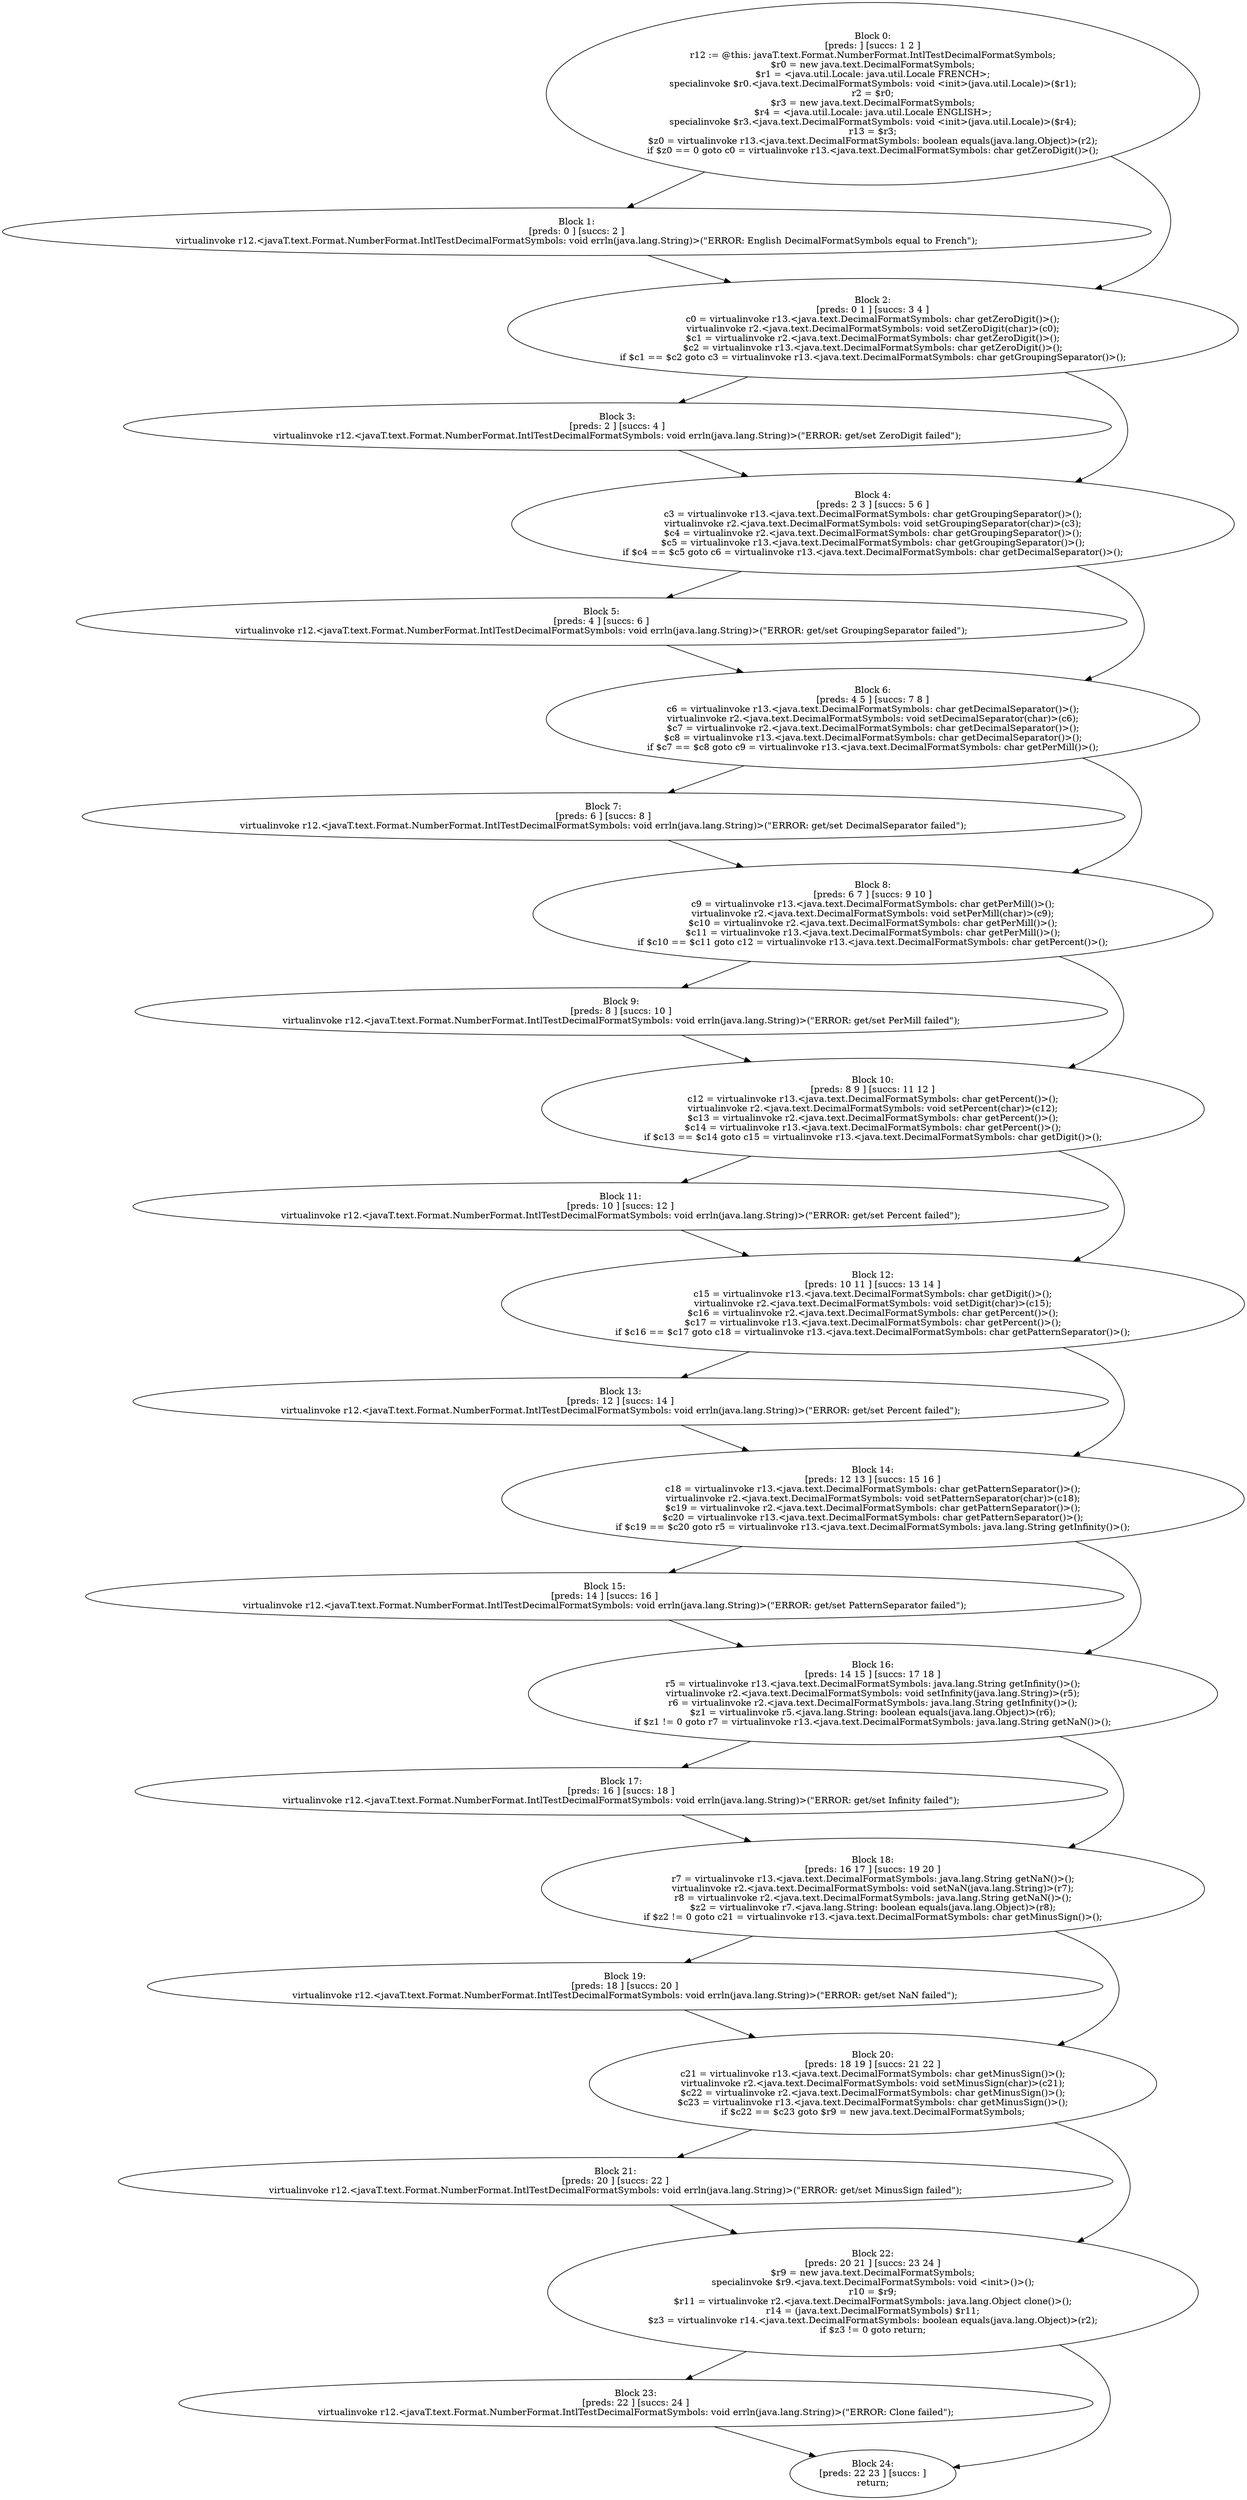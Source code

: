 digraph "unitGraph" {
    "Block 0:
[preds: ] [succs: 1 2 ]
r12 := @this: javaT.text.Format.NumberFormat.IntlTestDecimalFormatSymbols;
$r0 = new java.text.DecimalFormatSymbols;
$r1 = <java.util.Locale: java.util.Locale FRENCH>;
specialinvoke $r0.<java.text.DecimalFormatSymbols: void <init>(java.util.Locale)>($r1);
r2 = $r0;
$r3 = new java.text.DecimalFormatSymbols;
$r4 = <java.util.Locale: java.util.Locale ENGLISH>;
specialinvoke $r3.<java.text.DecimalFormatSymbols: void <init>(java.util.Locale)>($r4);
r13 = $r3;
$z0 = virtualinvoke r13.<java.text.DecimalFormatSymbols: boolean equals(java.lang.Object)>(r2);
if $z0 == 0 goto c0 = virtualinvoke r13.<java.text.DecimalFormatSymbols: char getZeroDigit()>();
"
    "Block 1:
[preds: 0 ] [succs: 2 ]
virtualinvoke r12.<javaT.text.Format.NumberFormat.IntlTestDecimalFormatSymbols: void errln(java.lang.String)>(\"ERROR: English DecimalFormatSymbols equal to French\");
"
    "Block 2:
[preds: 0 1 ] [succs: 3 4 ]
c0 = virtualinvoke r13.<java.text.DecimalFormatSymbols: char getZeroDigit()>();
virtualinvoke r2.<java.text.DecimalFormatSymbols: void setZeroDigit(char)>(c0);
$c1 = virtualinvoke r2.<java.text.DecimalFormatSymbols: char getZeroDigit()>();
$c2 = virtualinvoke r13.<java.text.DecimalFormatSymbols: char getZeroDigit()>();
if $c1 == $c2 goto c3 = virtualinvoke r13.<java.text.DecimalFormatSymbols: char getGroupingSeparator()>();
"
    "Block 3:
[preds: 2 ] [succs: 4 ]
virtualinvoke r12.<javaT.text.Format.NumberFormat.IntlTestDecimalFormatSymbols: void errln(java.lang.String)>(\"ERROR: get/set ZeroDigit failed\");
"
    "Block 4:
[preds: 2 3 ] [succs: 5 6 ]
c3 = virtualinvoke r13.<java.text.DecimalFormatSymbols: char getGroupingSeparator()>();
virtualinvoke r2.<java.text.DecimalFormatSymbols: void setGroupingSeparator(char)>(c3);
$c4 = virtualinvoke r2.<java.text.DecimalFormatSymbols: char getGroupingSeparator()>();
$c5 = virtualinvoke r13.<java.text.DecimalFormatSymbols: char getGroupingSeparator()>();
if $c4 == $c5 goto c6 = virtualinvoke r13.<java.text.DecimalFormatSymbols: char getDecimalSeparator()>();
"
    "Block 5:
[preds: 4 ] [succs: 6 ]
virtualinvoke r12.<javaT.text.Format.NumberFormat.IntlTestDecimalFormatSymbols: void errln(java.lang.String)>(\"ERROR: get/set GroupingSeparator failed\");
"
    "Block 6:
[preds: 4 5 ] [succs: 7 8 ]
c6 = virtualinvoke r13.<java.text.DecimalFormatSymbols: char getDecimalSeparator()>();
virtualinvoke r2.<java.text.DecimalFormatSymbols: void setDecimalSeparator(char)>(c6);
$c7 = virtualinvoke r2.<java.text.DecimalFormatSymbols: char getDecimalSeparator()>();
$c8 = virtualinvoke r13.<java.text.DecimalFormatSymbols: char getDecimalSeparator()>();
if $c7 == $c8 goto c9 = virtualinvoke r13.<java.text.DecimalFormatSymbols: char getPerMill()>();
"
    "Block 7:
[preds: 6 ] [succs: 8 ]
virtualinvoke r12.<javaT.text.Format.NumberFormat.IntlTestDecimalFormatSymbols: void errln(java.lang.String)>(\"ERROR: get/set DecimalSeparator failed\");
"
    "Block 8:
[preds: 6 7 ] [succs: 9 10 ]
c9 = virtualinvoke r13.<java.text.DecimalFormatSymbols: char getPerMill()>();
virtualinvoke r2.<java.text.DecimalFormatSymbols: void setPerMill(char)>(c9);
$c10 = virtualinvoke r2.<java.text.DecimalFormatSymbols: char getPerMill()>();
$c11 = virtualinvoke r13.<java.text.DecimalFormatSymbols: char getPerMill()>();
if $c10 == $c11 goto c12 = virtualinvoke r13.<java.text.DecimalFormatSymbols: char getPercent()>();
"
    "Block 9:
[preds: 8 ] [succs: 10 ]
virtualinvoke r12.<javaT.text.Format.NumberFormat.IntlTestDecimalFormatSymbols: void errln(java.lang.String)>(\"ERROR: get/set PerMill failed\");
"
    "Block 10:
[preds: 8 9 ] [succs: 11 12 ]
c12 = virtualinvoke r13.<java.text.DecimalFormatSymbols: char getPercent()>();
virtualinvoke r2.<java.text.DecimalFormatSymbols: void setPercent(char)>(c12);
$c13 = virtualinvoke r2.<java.text.DecimalFormatSymbols: char getPercent()>();
$c14 = virtualinvoke r13.<java.text.DecimalFormatSymbols: char getPercent()>();
if $c13 == $c14 goto c15 = virtualinvoke r13.<java.text.DecimalFormatSymbols: char getDigit()>();
"
    "Block 11:
[preds: 10 ] [succs: 12 ]
virtualinvoke r12.<javaT.text.Format.NumberFormat.IntlTestDecimalFormatSymbols: void errln(java.lang.String)>(\"ERROR: get/set Percent failed\");
"
    "Block 12:
[preds: 10 11 ] [succs: 13 14 ]
c15 = virtualinvoke r13.<java.text.DecimalFormatSymbols: char getDigit()>();
virtualinvoke r2.<java.text.DecimalFormatSymbols: void setDigit(char)>(c15);
$c16 = virtualinvoke r2.<java.text.DecimalFormatSymbols: char getPercent()>();
$c17 = virtualinvoke r13.<java.text.DecimalFormatSymbols: char getPercent()>();
if $c16 == $c17 goto c18 = virtualinvoke r13.<java.text.DecimalFormatSymbols: char getPatternSeparator()>();
"
    "Block 13:
[preds: 12 ] [succs: 14 ]
virtualinvoke r12.<javaT.text.Format.NumberFormat.IntlTestDecimalFormatSymbols: void errln(java.lang.String)>(\"ERROR: get/set Percent failed\");
"
    "Block 14:
[preds: 12 13 ] [succs: 15 16 ]
c18 = virtualinvoke r13.<java.text.DecimalFormatSymbols: char getPatternSeparator()>();
virtualinvoke r2.<java.text.DecimalFormatSymbols: void setPatternSeparator(char)>(c18);
$c19 = virtualinvoke r2.<java.text.DecimalFormatSymbols: char getPatternSeparator()>();
$c20 = virtualinvoke r13.<java.text.DecimalFormatSymbols: char getPatternSeparator()>();
if $c19 == $c20 goto r5 = virtualinvoke r13.<java.text.DecimalFormatSymbols: java.lang.String getInfinity()>();
"
    "Block 15:
[preds: 14 ] [succs: 16 ]
virtualinvoke r12.<javaT.text.Format.NumberFormat.IntlTestDecimalFormatSymbols: void errln(java.lang.String)>(\"ERROR: get/set PatternSeparator failed\");
"
    "Block 16:
[preds: 14 15 ] [succs: 17 18 ]
r5 = virtualinvoke r13.<java.text.DecimalFormatSymbols: java.lang.String getInfinity()>();
virtualinvoke r2.<java.text.DecimalFormatSymbols: void setInfinity(java.lang.String)>(r5);
r6 = virtualinvoke r2.<java.text.DecimalFormatSymbols: java.lang.String getInfinity()>();
$z1 = virtualinvoke r5.<java.lang.String: boolean equals(java.lang.Object)>(r6);
if $z1 != 0 goto r7 = virtualinvoke r13.<java.text.DecimalFormatSymbols: java.lang.String getNaN()>();
"
    "Block 17:
[preds: 16 ] [succs: 18 ]
virtualinvoke r12.<javaT.text.Format.NumberFormat.IntlTestDecimalFormatSymbols: void errln(java.lang.String)>(\"ERROR: get/set Infinity failed\");
"
    "Block 18:
[preds: 16 17 ] [succs: 19 20 ]
r7 = virtualinvoke r13.<java.text.DecimalFormatSymbols: java.lang.String getNaN()>();
virtualinvoke r2.<java.text.DecimalFormatSymbols: void setNaN(java.lang.String)>(r7);
r8 = virtualinvoke r2.<java.text.DecimalFormatSymbols: java.lang.String getNaN()>();
$z2 = virtualinvoke r7.<java.lang.String: boolean equals(java.lang.Object)>(r8);
if $z2 != 0 goto c21 = virtualinvoke r13.<java.text.DecimalFormatSymbols: char getMinusSign()>();
"
    "Block 19:
[preds: 18 ] [succs: 20 ]
virtualinvoke r12.<javaT.text.Format.NumberFormat.IntlTestDecimalFormatSymbols: void errln(java.lang.String)>(\"ERROR: get/set NaN failed\");
"
    "Block 20:
[preds: 18 19 ] [succs: 21 22 ]
c21 = virtualinvoke r13.<java.text.DecimalFormatSymbols: char getMinusSign()>();
virtualinvoke r2.<java.text.DecimalFormatSymbols: void setMinusSign(char)>(c21);
$c22 = virtualinvoke r2.<java.text.DecimalFormatSymbols: char getMinusSign()>();
$c23 = virtualinvoke r13.<java.text.DecimalFormatSymbols: char getMinusSign()>();
if $c22 == $c23 goto $r9 = new java.text.DecimalFormatSymbols;
"
    "Block 21:
[preds: 20 ] [succs: 22 ]
virtualinvoke r12.<javaT.text.Format.NumberFormat.IntlTestDecimalFormatSymbols: void errln(java.lang.String)>(\"ERROR: get/set MinusSign failed\");
"
    "Block 22:
[preds: 20 21 ] [succs: 23 24 ]
$r9 = new java.text.DecimalFormatSymbols;
specialinvoke $r9.<java.text.DecimalFormatSymbols: void <init>()>();
r10 = $r9;
$r11 = virtualinvoke r2.<java.text.DecimalFormatSymbols: java.lang.Object clone()>();
r14 = (java.text.DecimalFormatSymbols) $r11;
$z3 = virtualinvoke r14.<java.text.DecimalFormatSymbols: boolean equals(java.lang.Object)>(r2);
if $z3 != 0 goto return;
"
    "Block 23:
[preds: 22 ] [succs: 24 ]
virtualinvoke r12.<javaT.text.Format.NumberFormat.IntlTestDecimalFormatSymbols: void errln(java.lang.String)>(\"ERROR: Clone failed\");
"
    "Block 24:
[preds: 22 23 ] [succs: ]
return;
"
    "Block 0:
[preds: ] [succs: 1 2 ]
r12 := @this: javaT.text.Format.NumberFormat.IntlTestDecimalFormatSymbols;
$r0 = new java.text.DecimalFormatSymbols;
$r1 = <java.util.Locale: java.util.Locale FRENCH>;
specialinvoke $r0.<java.text.DecimalFormatSymbols: void <init>(java.util.Locale)>($r1);
r2 = $r0;
$r3 = new java.text.DecimalFormatSymbols;
$r4 = <java.util.Locale: java.util.Locale ENGLISH>;
specialinvoke $r3.<java.text.DecimalFormatSymbols: void <init>(java.util.Locale)>($r4);
r13 = $r3;
$z0 = virtualinvoke r13.<java.text.DecimalFormatSymbols: boolean equals(java.lang.Object)>(r2);
if $z0 == 0 goto c0 = virtualinvoke r13.<java.text.DecimalFormatSymbols: char getZeroDigit()>();
"->"Block 1:
[preds: 0 ] [succs: 2 ]
virtualinvoke r12.<javaT.text.Format.NumberFormat.IntlTestDecimalFormatSymbols: void errln(java.lang.String)>(\"ERROR: English DecimalFormatSymbols equal to French\");
";
    "Block 0:
[preds: ] [succs: 1 2 ]
r12 := @this: javaT.text.Format.NumberFormat.IntlTestDecimalFormatSymbols;
$r0 = new java.text.DecimalFormatSymbols;
$r1 = <java.util.Locale: java.util.Locale FRENCH>;
specialinvoke $r0.<java.text.DecimalFormatSymbols: void <init>(java.util.Locale)>($r1);
r2 = $r0;
$r3 = new java.text.DecimalFormatSymbols;
$r4 = <java.util.Locale: java.util.Locale ENGLISH>;
specialinvoke $r3.<java.text.DecimalFormatSymbols: void <init>(java.util.Locale)>($r4);
r13 = $r3;
$z0 = virtualinvoke r13.<java.text.DecimalFormatSymbols: boolean equals(java.lang.Object)>(r2);
if $z0 == 0 goto c0 = virtualinvoke r13.<java.text.DecimalFormatSymbols: char getZeroDigit()>();
"->"Block 2:
[preds: 0 1 ] [succs: 3 4 ]
c0 = virtualinvoke r13.<java.text.DecimalFormatSymbols: char getZeroDigit()>();
virtualinvoke r2.<java.text.DecimalFormatSymbols: void setZeroDigit(char)>(c0);
$c1 = virtualinvoke r2.<java.text.DecimalFormatSymbols: char getZeroDigit()>();
$c2 = virtualinvoke r13.<java.text.DecimalFormatSymbols: char getZeroDigit()>();
if $c1 == $c2 goto c3 = virtualinvoke r13.<java.text.DecimalFormatSymbols: char getGroupingSeparator()>();
";
    "Block 1:
[preds: 0 ] [succs: 2 ]
virtualinvoke r12.<javaT.text.Format.NumberFormat.IntlTestDecimalFormatSymbols: void errln(java.lang.String)>(\"ERROR: English DecimalFormatSymbols equal to French\");
"->"Block 2:
[preds: 0 1 ] [succs: 3 4 ]
c0 = virtualinvoke r13.<java.text.DecimalFormatSymbols: char getZeroDigit()>();
virtualinvoke r2.<java.text.DecimalFormatSymbols: void setZeroDigit(char)>(c0);
$c1 = virtualinvoke r2.<java.text.DecimalFormatSymbols: char getZeroDigit()>();
$c2 = virtualinvoke r13.<java.text.DecimalFormatSymbols: char getZeroDigit()>();
if $c1 == $c2 goto c3 = virtualinvoke r13.<java.text.DecimalFormatSymbols: char getGroupingSeparator()>();
";
    "Block 2:
[preds: 0 1 ] [succs: 3 4 ]
c0 = virtualinvoke r13.<java.text.DecimalFormatSymbols: char getZeroDigit()>();
virtualinvoke r2.<java.text.DecimalFormatSymbols: void setZeroDigit(char)>(c0);
$c1 = virtualinvoke r2.<java.text.DecimalFormatSymbols: char getZeroDigit()>();
$c2 = virtualinvoke r13.<java.text.DecimalFormatSymbols: char getZeroDigit()>();
if $c1 == $c2 goto c3 = virtualinvoke r13.<java.text.DecimalFormatSymbols: char getGroupingSeparator()>();
"->"Block 3:
[preds: 2 ] [succs: 4 ]
virtualinvoke r12.<javaT.text.Format.NumberFormat.IntlTestDecimalFormatSymbols: void errln(java.lang.String)>(\"ERROR: get/set ZeroDigit failed\");
";
    "Block 2:
[preds: 0 1 ] [succs: 3 4 ]
c0 = virtualinvoke r13.<java.text.DecimalFormatSymbols: char getZeroDigit()>();
virtualinvoke r2.<java.text.DecimalFormatSymbols: void setZeroDigit(char)>(c0);
$c1 = virtualinvoke r2.<java.text.DecimalFormatSymbols: char getZeroDigit()>();
$c2 = virtualinvoke r13.<java.text.DecimalFormatSymbols: char getZeroDigit()>();
if $c1 == $c2 goto c3 = virtualinvoke r13.<java.text.DecimalFormatSymbols: char getGroupingSeparator()>();
"->"Block 4:
[preds: 2 3 ] [succs: 5 6 ]
c3 = virtualinvoke r13.<java.text.DecimalFormatSymbols: char getGroupingSeparator()>();
virtualinvoke r2.<java.text.DecimalFormatSymbols: void setGroupingSeparator(char)>(c3);
$c4 = virtualinvoke r2.<java.text.DecimalFormatSymbols: char getGroupingSeparator()>();
$c5 = virtualinvoke r13.<java.text.DecimalFormatSymbols: char getGroupingSeparator()>();
if $c4 == $c5 goto c6 = virtualinvoke r13.<java.text.DecimalFormatSymbols: char getDecimalSeparator()>();
";
    "Block 3:
[preds: 2 ] [succs: 4 ]
virtualinvoke r12.<javaT.text.Format.NumberFormat.IntlTestDecimalFormatSymbols: void errln(java.lang.String)>(\"ERROR: get/set ZeroDigit failed\");
"->"Block 4:
[preds: 2 3 ] [succs: 5 6 ]
c3 = virtualinvoke r13.<java.text.DecimalFormatSymbols: char getGroupingSeparator()>();
virtualinvoke r2.<java.text.DecimalFormatSymbols: void setGroupingSeparator(char)>(c3);
$c4 = virtualinvoke r2.<java.text.DecimalFormatSymbols: char getGroupingSeparator()>();
$c5 = virtualinvoke r13.<java.text.DecimalFormatSymbols: char getGroupingSeparator()>();
if $c4 == $c5 goto c6 = virtualinvoke r13.<java.text.DecimalFormatSymbols: char getDecimalSeparator()>();
";
    "Block 4:
[preds: 2 3 ] [succs: 5 6 ]
c3 = virtualinvoke r13.<java.text.DecimalFormatSymbols: char getGroupingSeparator()>();
virtualinvoke r2.<java.text.DecimalFormatSymbols: void setGroupingSeparator(char)>(c3);
$c4 = virtualinvoke r2.<java.text.DecimalFormatSymbols: char getGroupingSeparator()>();
$c5 = virtualinvoke r13.<java.text.DecimalFormatSymbols: char getGroupingSeparator()>();
if $c4 == $c5 goto c6 = virtualinvoke r13.<java.text.DecimalFormatSymbols: char getDecimalSeparator()>();
"->"Block 5:
[preds: 4 ] [succs: 6 ]
virtualinvoke r12.<javaT.text.Format.NumberFormat.IntlTestDecimalFormatSymbols: void errln(java.lang.String)>(\"ERROR: get/set GroupingSeparator failed\");
";
    "Block 4:
[preds: 2 3 ] [succs: 5 6 ]
c3 = virtualinvoke r13.<java.text.DecimalFormatSymbols: char getGroupingSeparator()>();
virtualinvoke r2.<java.text.DecimalFormatSymbols: void setGroupingSeparator(char)>(c3);
$c4 = virtualinvoke r2.<java.text.DecimalFormatSymbols: char getGroupingSeparator()>();
$c5 = virtualinvoke r13.<java.text.DecimalFormatSymbols: char getGroupingSeparator()>();
if $c4 == $c5 goto c6 = virtualinvoke r13.<java.text.DecimalFormatSymbols: char getDecimalSeparator()>();
"->"Block 6:
[preds: 4 5 ] [succs: 7 8 ]
c6 = virtualinvoke r13.<java.text.DecimalFormatSymbols: char getDecimalSeparator()>();
virtualinvoke r2.<java.text.DecimalFormatSymbols: void setDecimalSeparator(char)>(c6);
$c7 = virtualinvoke r2.<java.text.DecimalFormatSymbols: char getDecimalSeparator()>();
$c8 = virtualinvoke r13.<java.text.DecimalFormatSymbols: char getDecimalSeparator()>();
if $c7 == $c8 goto c9 = virtualinvoke r13.<java.text.DecimalFormatSymbols: char getPerMill()>();
";
    "Block 5:
[preds: 4 ] [succs: 6 ]
virtualinvoke r12.<javaT.text.Format.NumberFormat.IntlTestDecimalFormatSymbols: void errln(java.lang.String)>(\"ERROR: get/set GroupingSeparator failed\");
"->"Block 6:
[preds: 4 5 ] [succs: 7 8 ]
c6 = virtualinvoke r13.<java.text.DecimalFormatSymbols: char getDecimalSeparator()>();
virtualinvoke r2.<java.text.DecimalFormatSymbols: void setDecimalSeparator(char)>(c6);
$c7 = virtualinvoke r2.<java.text.DecimalFormatSymbols: char getDecimalSeparator()>();
$c8 = virtualinvoke r13.<java.text.DecimalFormatSymbols: char getDecimalSeparator()>();
if $c7 == $c8 goto c9 = virtualinvoke r13.<java.text.DecimalFormatSymbols: char getPerMill()>();
";
    "Block 6:
[preds: 4 5 ] [succs: 7 8 ]
c6 = virtualinvoke r13.<java.text.DecimalFormatSymbols: char getDecimalSeparator()>();
virtualinvoke r2.<java.text.DecimalFormatSymbols: void setDecimalSeparator(char)>(c6);
$c7 = virtualinvoke r2.<java.text.DecimalFormatSymbols: char getDecimalSeparator()>();
$c8 = virtualinvoke r13.<java.text.DecimalFormatSymbols: char getDecimalSeparator()>();
if $c7 == $c8 goto c9 = virtualinvoke r13.<java.text.DecimalFormatSymbols: char getPerMill()>();
"->"Block 7:
[preds: 6 ] [succs: 8 ]
virtualinvoke r12.<javaT.text.Format.NumberFormat.IntlTestDecimalFormatSymbols: void errln(java.lang.String)>(\"ERROR: get/set DecimalSeparator failed\");
";
    "Block 6:
[preds: 4 5 ] [succs: 7 8 ]
c6 = virtualinvoke r13.<java.text.DecimalFormatSymbols: char getDecimalSeparator()>();
virtualinvoke r2.<java.text.DecimalFormatSymbols: void setDecimalSeparator(char)>(c6);
$c7 = virtualinvoke r2.<java.text.DecimalFormatSymbols: char getDecimalSeparator()>();
$c8 = virtualinvoke r13.<java.text.DecimalFormatSymbols: char getDecimalSeparator()>();
if $c7 == $c8 goto c9 = virtualinvoke r13.<java.text.DecimalFormatSymbols: char getPerMill()>();
"->"Block 8:
[preds: 6 7 ] [succs: 9 10 ]
c9 = virtualinvoke r13.<java.text.DecimalFormatSymbols: char getPerMill()>();
virtualinvoke r2.<java.text.DecimalFormatSymbols: void setPerMill(char)>(c9);
$c10 = virtualinvoke r2.<java.text.DecimalFormatSymbols: char getPerMill()>();
$c11 = virtualinvoke r13.<java.text.DecimalFormatSymbols: char getPerMill()>();
if $c10 == $c11 goto c12 = virtualinvoke r13.<java.text.DecimalFormatSymbols: char getPercent()>();
";
    "Block 7:
[preds: 6 ] [succs: 8 ]
virtualinvoke r12.<javaT.text.Format.NumberFormat.IntlTestDecimalFormatSymbols: void errln(java.lang.String)>(\"ERROR: get/set DecimalSeparator failed\");
"->"Block 8:
[preds: 6 7 ] [succs: 9 10 ]
c9 = virtualinvoke r13.<java.text.DecimalFormatSymbols: char getPerMill()>();
virtualinvoke r2.<java.text.DecimalFormatSymbols: void setPerMill(char)>(c9);
$c10 = virtualinvoke r2.<java.text.DecimalFormatSymbols: char getPerMill()>();
$c11 = virtualinvoke r13.<java.text.DecimalFormatSymbols: char getPerMill()>();
if $c10 == $c11 goto c12 = virtualinvoke r13.<java.text.DecimalFormatSymbols: char getPercent()>();
";
    "Block 8:
[preds: 6 7 ] [succs: 9 10 ]
c9 = virtualinvoke r13.<java.text.DecimalFormatSymbols: char getPerMill()>();
virtualinvoke r2.<java.text.DecimalFormatSymbols: void setPerMill(char)>(c9);
$c10 = virtualinvoke r2.<java.text.DecimalFormatSymbols: char getPerMill()>();
$c11 = virtualinvoke r13.<java.text.DecimalFormatSymbols: char getPerMill()>();
if $c10 == $c11 goto c12 = virtualinvoke r13.<java.text.DecimalFormatSymbols: char getPercent()>();
"->"Block 9:
[preds: 8 ] [succs: 10 ]
virtualinvoke r12.<javaT.text.Format.NumberFormat.IntlTestDecimalFormatSymbols: void errln(java.lang.String)>(\"ERROR: get/set PerMill failed\");
";
    "Block 8:
[preds: 6 7 ] [succs: 9 10 ]
c9 = virtualinvoke r13.<java.text.DecimalFormatSymbols: char getPerMill()>();
virtualinvoke r2.<java.text.DecimalFormatSymbols: void setPerMill(char)>(c9);
$c10 = virtualinvoke r2.<java.text.DecimalFormatSymbols: char getPerMill()>();
$c11 = virtualinvoke r13.<java.text.DecimalFormatSymbols: char getPerMill()>();
if $c10 == $c11 goto c12 = virtualinvoke r13.<java.text.DecimalFormatSymbols: char getPercent()>();
"->"Block 10:
[preds: 8 9 ] [succs: 11 12 ]
c12 = virtualinvoke r13.<java.text.DecimalFormatSymbols: char getPercent()>();
virtualinvoke r2.<java.text.DecimalFormatSymbols: void setPercent(char)>(c12);
$c13 = virtualinvoke r2.<java.text.DecimalFormatSymbols: char getPercent()>();
$c14 = virtualinvoke r13.<java.text.DecimalFormatSymbols: char getPercent()>();
if $c13 == $c14 goto c15 = virtualinvoke r13.<java.text.DecimalFormatSymbols: char getDigit()>();
";
    "Block 9:
[preds: 8 ] [succs: 10 ]
virtualinvoke r12.<javaT.text.Format.NumberFormat.IntlTestDecimalFormatSymbols: void errln(java.lang.String)>(\"ERROR: get/set PerMill failed\");
"->"Block 10:
[preds: 8 9 ] [succs: 11 12 ]
c12 = virtualinvoke r13.<java.text.DecimalFormatSymbols: char getPercent()>();
virtualinvoke r2.<java.text.DecimalFormatSymbols: void setPercent(char)>(c12);
$c13 = virtualinvoke r2.<java.text.DecimalFormatSymbols: char getPercent()>();
$c14 = virtualinvoke r13.<java.text.DecimalFormatSymbols: char getPercent()>();
if $c13 == $c14 goto c15 = virtualinvoke r13.<java.text.DecimalFormatSymbols: char getDigit()>();
";
    "Block 10:
[preds: 8 9 ] [succs: 11 12 ]
c12 = virtualinvoke r13.<java.text.DecimalFormatSymbols: char getPercent()>();
virtualinvoke r2.<java.text.DecimalFormatSymbols: void setPercent(char)>(c12);
$c13 = virtualinvoke r2.<java.text.DecimalFormatSymbols: char getPercent()>();
$c14 = virtualinvoke r13.<java.text.DecimalFormatSymbols: char getPercent()>();
if $c13 == $c14 goto c15 = virtualinvoke r13.<java.text.DecimalFormatSymbols: char getDigit()>();
"->"Block 11:
[preds: 10 ] [succs: 12 ]
virtualinvoke r12.<javaT.text.Format.NumberFormat.IntlTestDecimalFormatSymbols: void errln(java.lang.String)>(\"ERROR: get/set Percent failed\");
";
    "Block 10:
[preds: 8 9 ] [succs: 11 12 ]
c12 = virtualinvoke r13.<java.text.DecimalFormatSymbols: char getPercent()>();
virtualinvoke r2.<java.text.DecimalFormatSymbols: void setPercent(char)>(c12);
$c13 = virtualinvoke r2.<java.text.DecimalFormatSymbols: char getPercent()>();
$c14 = virtualinvoke r13.<java.text.DecimalFormatSymbols: char getPercent()>();
if $c13 == $c14 goto c15 = virtualinvoke r13.<java.text.DecimalFormatSymbols: char getDigit()>();
"->"Block 12:
[preds: 10 11 ] [succs: 13 14 ]
c15 = virtualinvoke r13.<java.text.DecimalFormatSymbols: char getDigit()>();
virtualinvoke r2.<java.text.DecimalFormatSymbols: void setDigit(char)>(c15);
$c16 = virtualinvoke r2.<java.text.DecimalFormatSymbols: char getPercent()>();
$c17 = virtualinvoke r13.<java.text.DecimalFormatSymbols: char getPercent()>();
if $c16 == $c17 goto c18 = virtualinvoke r13.<java.text.DecimalFormatSymbols: char getPatternSeparator()>();
";
    "Block 11:
[preds: 10 ] [succs: 12 ]
virtualinvoke r12.<javaT.text.Format.NumberFormat.IntlTestDecimalFormatSymbols: void errln(java.lang.String)>(\"ERROR: get/set Percent failed\");
"->"Block 12:
[preds: 10 11 ] [succs: 13 14 ]
c15 = virtualinvoke r13.<java.text.DecimalFormatSymbols: char getDigit()>();
virtualinvoke r2.<java.text.DecimalFormatSymbols: void setDigit(char)>(c15);
$c16 = virtualinvoke r2.<java.text.DecimalFormatSymbols: char getPercent()>();
$c17 = virtualinvoke r13.<java.text.DecimalFormatSymbols: char getPercent()>();
if $c16 == $c17 goto c18 = virtualinvoke r13.<java.text.DecimalFormatSymbols: char getPatternSeparator()>();
";
    "Block 12:
[preds: 10 11 ] [succs: 13 14 ]
c15 = virtualinvoke r13.<java.text.DecimalFormatSymbols: char getDigit()>();
virtualinvoke r2.<java.text.DecimalFormatSymbols: void setDigit(char)>(c15);
$c16 = virtualinvoke r2.<java.text.DecimalFormatSymbols: char getPercent()>();
$c17 = virtualinvoke r13.<java.text.DecimalFormatSymbols: char getPercent()>();
if $c16 == $c17 goto c18 = virtualinvoke r13.<java.text.DecimalFormatSymbols: char getPatternSeparator()>();
"->"Block 13:
[preds: 12 ] [succs: 14 ]
virtualinvoke r12.<javaT.text.Format.NumberFormat.IntlTestDecimalFormatSymbols: void errln(java.lang.String)>(\"ERROR: get/set Percent failed\");
";
    "Block 12:
[preds: 10 11 ] [succs: 13 14 ]
c15 = virtualinvoke r13.<java.text.DecimalFormatSymbols: char getDigit()>();
virtualinvoke r2.<java.text.DecimalFormatSymbols: void setDigit(char)>(c15);
$c16 = virtualinvoke r2.<java.text.DecimalFormatSymbols: char getPercent()>();
$c17 = virtualinvoke r13.<java.text.DecimalFormatSymbols: char getPercent()>();
if $c16 == $c17 goto c18 = virtualinvoke r13.<java.text.DecimalFormatSymbols: char getPatternSeparator()>();
"->"Block 14:
[preds: 12 13 ] [succs: 15 16 ]
c18 = virtualinvoke r13.<java.text.DecimalFormatSymbols: char getPatternSeparator()>();
virtualinvoke r2.<java.text.DecimalFormatSymbols: void setPatternSeparator(char)>(c18);
$c19 = virtualinvoke r2.<java.text.DecimalFormatSymbols: char getPatternSeparator()>();
$c20 = virtualinvoke r13.<java.text.DecimalFormatSymbols: char getPatternSeparator()>();
if $c19 == $c20 goto r5 = virtualinvoke r13.<java.text.DecimalFormatSymbols: java.lang.String getInfinity()>();
";
    "Block 13:
[preds: 12 ] [succs: 14 ]
virtualinvoke r12.<javaT.text.Format.NumberFormat.IntlTestDecimalFormatSymbols: void errln(java.lang.String)>(\"ERROR: get/set Percent failed\");
"->"Block 14:
[preds: 12 13 ] [succs: 15 16 ]
c18 = virtualinvoke r13.<java.text.DecimalFormatSymbols: char getPatternSeparator()>();
virtualinvoke r2.<java.text.DecimalFormatSymbols: void setPatternSeparator(char)>(c18);
$c19 = virtualinvoke r2.<java.text.DecimalFormatSymbols: char getPatternSeparator()>();
$c20 = virtualinvoke r13.<java.text.DecimalFormatSymbols: char getPatternSeparator()>();
if $c19 == $c20 goto r5 = virtualinvoke r13.<java.text.DecimalFormatSymbols: java.lang.String getInfinity()>();
";
    "Block 14:
[preds: 12 13 ] [succs: 15 16 ]
c18 = virtualinvoke r13.<java.text.DecimalFormatSymbols: char getPatternSeparator()>();
virtualinvoke r2.<java.text.DecimalFormatSymbols: void setPatternSeparator(char)>(c18);
$c19 = virtualinvoke r2.<java.text.DecimalFormatSymbols: char getPatternSeparator()>();
$c20 = virtualinvoke r13.<java.text.DecimalFormatSymbols: char getPatternSeparator()>();
if $c19 == $c20 goto r5 = virtualinvoke r13.<java.text.DecimalFormatSymbols: java.lang.String getInfinity()>();
"->"Block 15:
[preds: 14 ] [succs: 16 ]
virtualinvoke r12.<javaT.text.Format.NumberFormat.IntlTestDecimalFormatSymbols: void errln(java.lang.String)>(\"ERROR: get/set PatternSeparator failed\");
";
    "Block 14:
[preds: 12 13 ] [succs: 15 16 ]
c18 = virtualinvoke r13.<java.text.DecimalFormatSymbols: char getPatternSeparator()>();
virtualinvoke r2.<java.text.DecimalFormatSymbols: void setPatternSeparator(char)>(c18);
$c19 = virtualinvoke r2.<java.text.DecimalFormatSymbols: char getPatternSeparator()>();
$c20 = virtualinvoke r13.<java.text.DecimalFormatSymbols: char getPatternSeparator()>();
if $c19 == $c20 goto r5 = virtualinvoke r13.<java.text.DecimalFormatSymbols: java.lang.String getInfinity()>();
"->"Block 16:
[preds: 14 15 ] [succs: 17 18 ]
r5 = virtualinvoke r13.<java.text.DecimalFormatSymbols: java.lang.String getInfinity()>();
virtualinvoke r2.<java.text.DecimalFormatSymbols: void setInfinity(java.lang.String)>(r5);
r6 = virtualinvoke r2.<java.text.DecimalFormatSymbols: java.lang.String getInfinity()>();
$z1 = virtualinvoke r5.<java.lang.String: boolean equals(java.lang.Object)>(r6);
if $z1 != 0 goto r7 = virtualinvoke r13.<java.text.DecimalFormatSymbols: java.lang.String getNaN()>();
";
    "Block 15:
[preds: 14 ] [succs: 16 ]
virtualinvoke r12.<javaT.text.Format.NumberFormat.IntlTestDecimalFormatSymbols: void errln(java.lang.String)>(\"ERROR: get/set PatternSeparator failed\");
"->"Block 16:
[preds: 14 15 ] [succs: 17 18 ]
r5 = virtualinvoke r13.<java.text.DecimalFormatSymbols: java.lang.String getInfinity()>();
virtualinvoke r2.<java.text.DecimalFormatSymbols: void setInfinity(java.lang.String)>(r5);
r6 = virtualinvoke r2.<java.text.DecimalFormatSymbols: java.lang.String getInfinity()>();
$z1 = virtualinvoke r5.<java.lang.String: boolean equals(java.lang.Object)>(r6);
if $z1 != 0 goto r7 = virtualinvoke r13.<java.text.DecimalFormatSymbols: java.lang.String getNaN()>();
";
    "Block 16:
[preds: 14 15 ] [succs: 17 18 ]
r5 = virtualinvoke r13.<java.text.DecimalFormatSymbols: java.lang.String getInfinity()>();
virtualinvoke r2.<java.text.DecimalFormatSymbols: void setInfinity(java.lang.String)>(r5);
r6 = virtualinvoke r2.<java.text.DecimalFormatSymbols: java.lang.String getInfinity()>();
$z1 = virtualinvoke r5.<java.lang.String: boolean equals(java.lang.Object)>(r6);
if $z1 != 0 goto r7 = virtualinvoke r13.<java.text.DecimalFormatSymbols: java.lang.String getNaN()>();
"->"Block 17:
[preds: 16 ] [succs: 18 ]
virtualinvoke r12.<javaT.text.Format.NumberFormat.IntlTestDecimalFormatSymbols: void errln(java.lang.String)>(\"ERROR: get/set Infinity failed\");
";
    "Block 16:
[preds: 14 15 ] [succs: 17 18 ]
r5 = virtualinvoke r13.<java.text.DecimalFormatSymbols: java.lang.String getInfinity()>();
virtualinvoke r2.<java.text.DecimalFormatSymbols: void setInfinity(java.lang.String)>(r5);
r6 = virtualinvoke r2.<java.text.DecimalFormatSymbols: java.lang.String getInfinity()>();
$z1 = virtualinvoke r5.<java.lang.String: boolean equals(java.lang.Object)>(r6);
if $z1 != 0 goto r7 = virtualinvoke r13.<java.text.DecimalFormatSymbols: java.lang.String getNaN()>();
"->"Block 18:
[preds: 16 17 ] [succs: 19 20 ]
r7 = virtualinvoke r13.<java.text.DecimalFormatSymbols: java.lang.String getNaN()>();
virtualinvoke r2.<java.text.DecimalFormatSymbols: void setNaN(java.lang.String)>(r7);
r8 = virtualinvoke r2.<java.text.DecimalFormatSymbols: java.lang.String getNaN()>();
$z2 = virtualinvoke r7.<java.lang.String: boolean equals(java.lang.Object)>(r8);
if $z2 != 0 goto c21 = virtualinvoke r13.<java.text.DecimalFormatSymbols: char getMinusSign()>();
";
    "Block 17:
[preds: 16 ] [succs: 18 ]
virtualinvoke r12.<javaT.text.Format.NumberFormat.IntlTestDecimalFormatSymbols: void errln(java.lang.String)>(\"ERROR: get/set Infinity failed\");
"->"Block 18:
[preds: 16 17 ] [succs: 19 20 ]
r7 = virtualinvoke r13.<java.text.DecimalFormatSymbols: java.lang.String getNaN()>();
virtualinvoke r2.<java.text.DecimalFormatSymbols: void setNaN(java.lang.String)>(r7);
r8 = virtualinvoke r2.<java.text.DecimalFormatSymbols: java.lang.String getNaN()>();
$z2 = virtualinvoke r7.<java.lang.String: boolean equals(java.lang.Object)>(r8);
if $z2 != 0 goto c21 = virtualinvoke r13.<java.text.DecimalFormatSymbols: char getMinusSign()>();
";
    "Block 18:
[preds: 16 17 ] [succs: 19 20 ]
r7 = virtualinvoke r13.<java.text.DecimalFormatSymbols: java.lang.String getNaN()>();
virtualinvoke r2.<java.text.DecimalFormatSymbols: void setNaN(java.lang.String)>(r7);
r8 = virtualinvoke r2.<java.text.DecimalFormatSymbols: java.lang.String getNaN()>();
$z2 = virtualinvoke r7.<java.lang.String: boolean equals(java.lang.Object)>(r8);
if $z2 != 0 goto c21 = virtualinvoke r13.<java.text.DecimalFormatSymbols: char getMinusSign()>();
"->"Block 19:
[preds: 18 ] [succs: 20 ]
virtualinvoke r12.<javaT.text.Format.NumberFormat.IntlTestDecimalFormatSymbols: void errln(java.lang.String)>(\"ERROR: get/set NaN failed\");
";
    "Block 18:
[preds: 16 17 ] [succs: 19 20 ]
r7 = virtualinvoke r13.<java.text.DecimalFormatSymbols: java.lang.String getNaN()>();
virtualinvoke r2.<java.text.DecimalFormatSymbols: void setNaN(java.lang.String)>(r7);
r8 = virtualinvoke r2.<java.text.DecimalFormatSymbols: java.lang.String getNaN()>();
$z2 = virtualinvoke r7.<java.lang.String: boolean equals(java.lang.Object)>(r8);
if $z2 != 0 goto c21 = virtualinvoke r13.<java.text.DecimalFormatSymbols: char getMinusSign()>();
"->"Block 20:
[preds: 18 19 ] [succs: 21 22 ]
c21 = virtualinvoke r13.<java.text.DecimalFormatSymbols: char getMinusSign()>();
virtualinvoke r2.<java.text.DecimalFormatSymbols: void setMinusSign(char)>(c21);
$c22 = virtualinvoke r2.<java.text.DecimalFormatSymbols: char getMinusSign()>();
$c23 = virtualinvoke r13.<java.text.DecimalFormatSymbols: char getMinusSign()>();
if $c22 == $c23 goto $r9 = new java.text.DecimalFormatSymbols;
";
    "Block 19:
[preds: 18 ] [succs: 20 ]
virtualinvoke r12.<javaT.text.Format.NumberFormat.IntlTestDecimalFormatSymbols: void errln(java.lang.String)>(\"ERROR: get/set NaN failed\");
"->"Block 20:
[preds: 18 19 ] [succs: 21 22 ]
c21 = virtualinvoke r13.<java.text.DecimalFormatSymbols: char getMinusSign()>();
virtualinvoke r2.<java.text.DecimalFormatSymbols: void setMinusSign(char)>(c21);
$c22 = virtualinvoke r2.<java.text.DecimalFormatSymbols: char getMinusSign()>();
$c23 = virtualinvoke r13.<java.text.DecimalFormatSymbols: char getMinusSign()>();
if $c22 == $c23 goto $r9 = new java.text.DecimalFormatSymbols;
";
    "Block 20:
[preds: 18 19 ] [succs: 21 22 ]
c21 = virtualinvoke r13.<java.text.DecimalFormatSymbols: char getMinusSign()>();
virtualinvoke r2.<java.text.DecimalFormatSymbols: void setMinusSign(char)>(c21);
$c22 = virtualinvoke r2.<java.text.DecimalFormatSymbols: char getMinusSign()>();
$c23 = virtualinvoke r13.<java.text.DecimalFormatSymbols: char getMinusSign()>();
if $c22 == $c23 goto $r9 = new java.text.DecimalFormatSymbols;
"->"Block 21:
[preds: 20 ] [succs: 22 ]
virtualinvoke r12.<javaT.text.Format.NumberFormat.IntlTestDecimalFormatSymbols: void errln(java.lang.String)>(\"ERROR: get/set MinusSign failed\");
";
    "Block 20:
[preds: 18 19 ] [succs: 21 22 ]
c21 = virtualinvoke r13.<java.text.DecimalFormatSymbols: char getMinusSign()>();
virtualinvoke r2.<java.text.DecimalFormatSymbols: void setMinusSign(char)>(c21);
$c22 = virtualinvoke r2.<java.text.DecimalFormatSymbols: char getMinusSign()>();
$c23 = virtualinvoke r13.<java.text.DecimalFormatSymbols: char getMinusSign()>();
if $c22 == $c23 goto $r9 = new java.text.DecimalFormatSymbols;
"->"Block 22:
[preds: 20 21 ] [succs: 23 24 ]
$r9 = new java.text.DecimalFormatSymbols;
specialinvoke $r9.<java.text.DecimalFormatSymbols: void <init>()>();
r10 = $r9;
$r11 = virtualinvoke r2.<java.text.DecimalFormatSymbols: java.lang.Object clone()>();
r14 = (java.text.DecimalFormatSymbols) $r11;
$z3 = virtualinvoke r14.<java.text.DecimalFormatSymbols: boolean equals(java.lang.Object)>(r2);
if $z3 != 0 goto return;
";
    "Block 21:
[preds: 20 ] [succs: 22 ]
virtualinvoke r12.<javaT.text.Format.NumberFormat.IntlTestDecimalFormatSymbols: void errln(java.lang.String)>(\"ERROR: get/set MinusSign failed\");
"->"Block 22:
[preds: 20 21 ] [succs: 23 24 ]
$r9 = new java.text.DecimalFormatSymbols;
specialinvoke $r9.<java.text.DecimalFormatSymbols: void <init>()>();
r10 = $r9;
$r11 = virtualinvoke r2.<java.text.DecimalFormatSymbols: java.lang.Object clone()>();
r14 = (java.text.DecimalFormatSymbols) $r11;
$z3 = virtualinvoke r14.<java.text.DecimalFormatSymbols: boolean equals(java.lang.Object)>(r2);
if $z3 != 0 goto return;
";
    "Block 22:
[preds: 20 21 ] [succs: 23 24 ]
$r9 = new java.text.DecimalFormatSymbols;
specialinvoke $r9.<java.text.DecimalFormatSymbols: void <init>()>();
r10 = $r9;
$r11 = virtualinvoke r2.<java.text.DecimalFormatSymbols: java.lang.Object clone()>();
r14 = (java.text.DecimalFormatSymbols) $r11;
$z3 = virtualinvoke r14.<java.text.DecimalFormatSymbols: boolean equals(java.lang.Object)>(r2);
if $z3 != 0 goto return;
"->"Block 23:
[preds: 22 ] [succs: 24 ]
virtualinvoke r12.<javaT.text.Format.NumberFormat.IntlTestDecimalFormatSymbols: void errln(java.lang.String)>(\"ERROR: Clone failed\");
";
    "Block 22:
[preds: 20 21 ] [succs: 23 24 ]
$r9 = new java.text.DecimalFormatSymbols;
specialinvoke $r9.<java.text.DecimalFormatSymbols: void <init>()>();
r10 = $r9;
$r11 = virtualinvoke r2.<java.text.DecimalFormatSymbols: java.lang.Object clone()>();
r14 = (java.text.DecimalFormatSymbols) $r11;
$z3 = virtualinvoke r14.<java.text.DecimalFormatSymbols: boolean equals(java.lang.Object)>(r2);
if $z3 != 0 goto return;
"->"Block 24:
[preds: 22 23 ] [succs: ]
return;
";
    "Block 23:
[preds: 22 ] [succs: 24 ]
virtualinvoke r12.<javaT.text.Format.NumberFormat.IntlTestDecimalFormatSymbols: void errln(java.lang.String)>(\"ERROR: Clone failed\");
"->"Block 24:
[preds: 22 23 ] [succs: ]
return;
";
}
